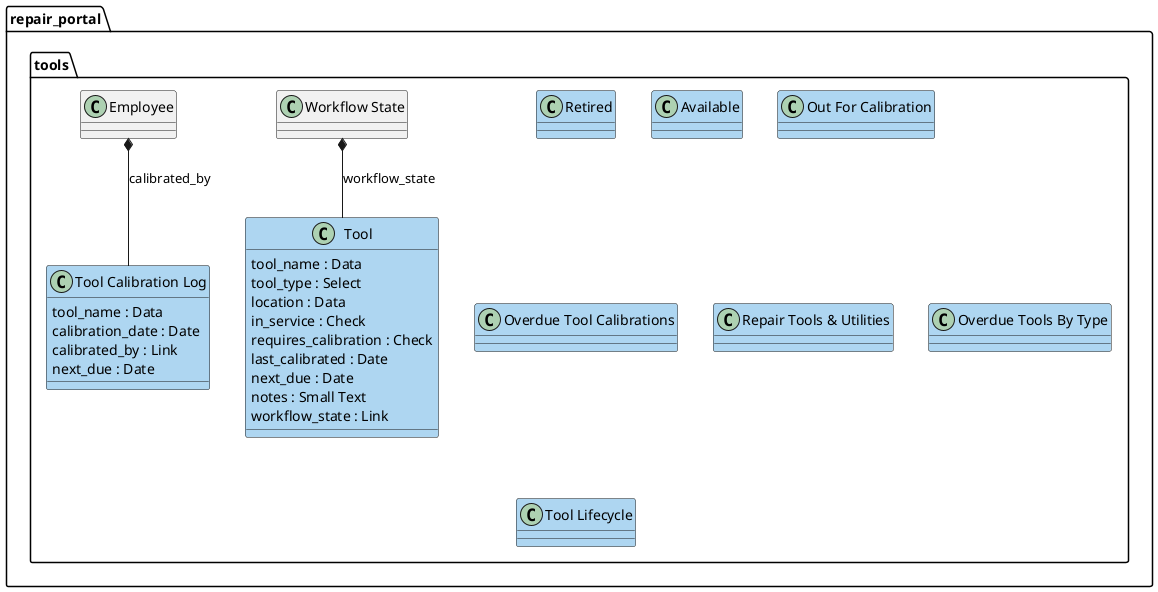 @startuml
package repair_portal.tools <<Folder>> {
class "Retired" #AED6F1 {
}
class "Available" #AED6F1 {
}
class "Out For Calibration" #AED6F1 {
}
class "Overdue Tool Calibrations" #AED6F1 {
}
class "Repair Tools & Utilities" #AED6F1 {
}
class "Overdue Tools By Type" #AED6F1 {
}
"Workflow State" *-- "Tool" : workflow_state
class "Tool" #AED6F1 {
  tool_name : Data
  tool_type : Select
  location : Data
  in_service : Check
  requires_calibration : Check
  last_calibrated : Date
  next_due : Date
  notes : Small Text
  workflow_state : Link
}
"Employee" *-- "Tool Calibration Log" : calibrated_by
class "Tool Calibration Log" #AED6F1 {
  tool_name : Data
  calibration_date : Date
  calibrated_by : Link
  next_due : Date
}
class "Tool Lifecycle" #AED6F1 {
}
}
@enduml